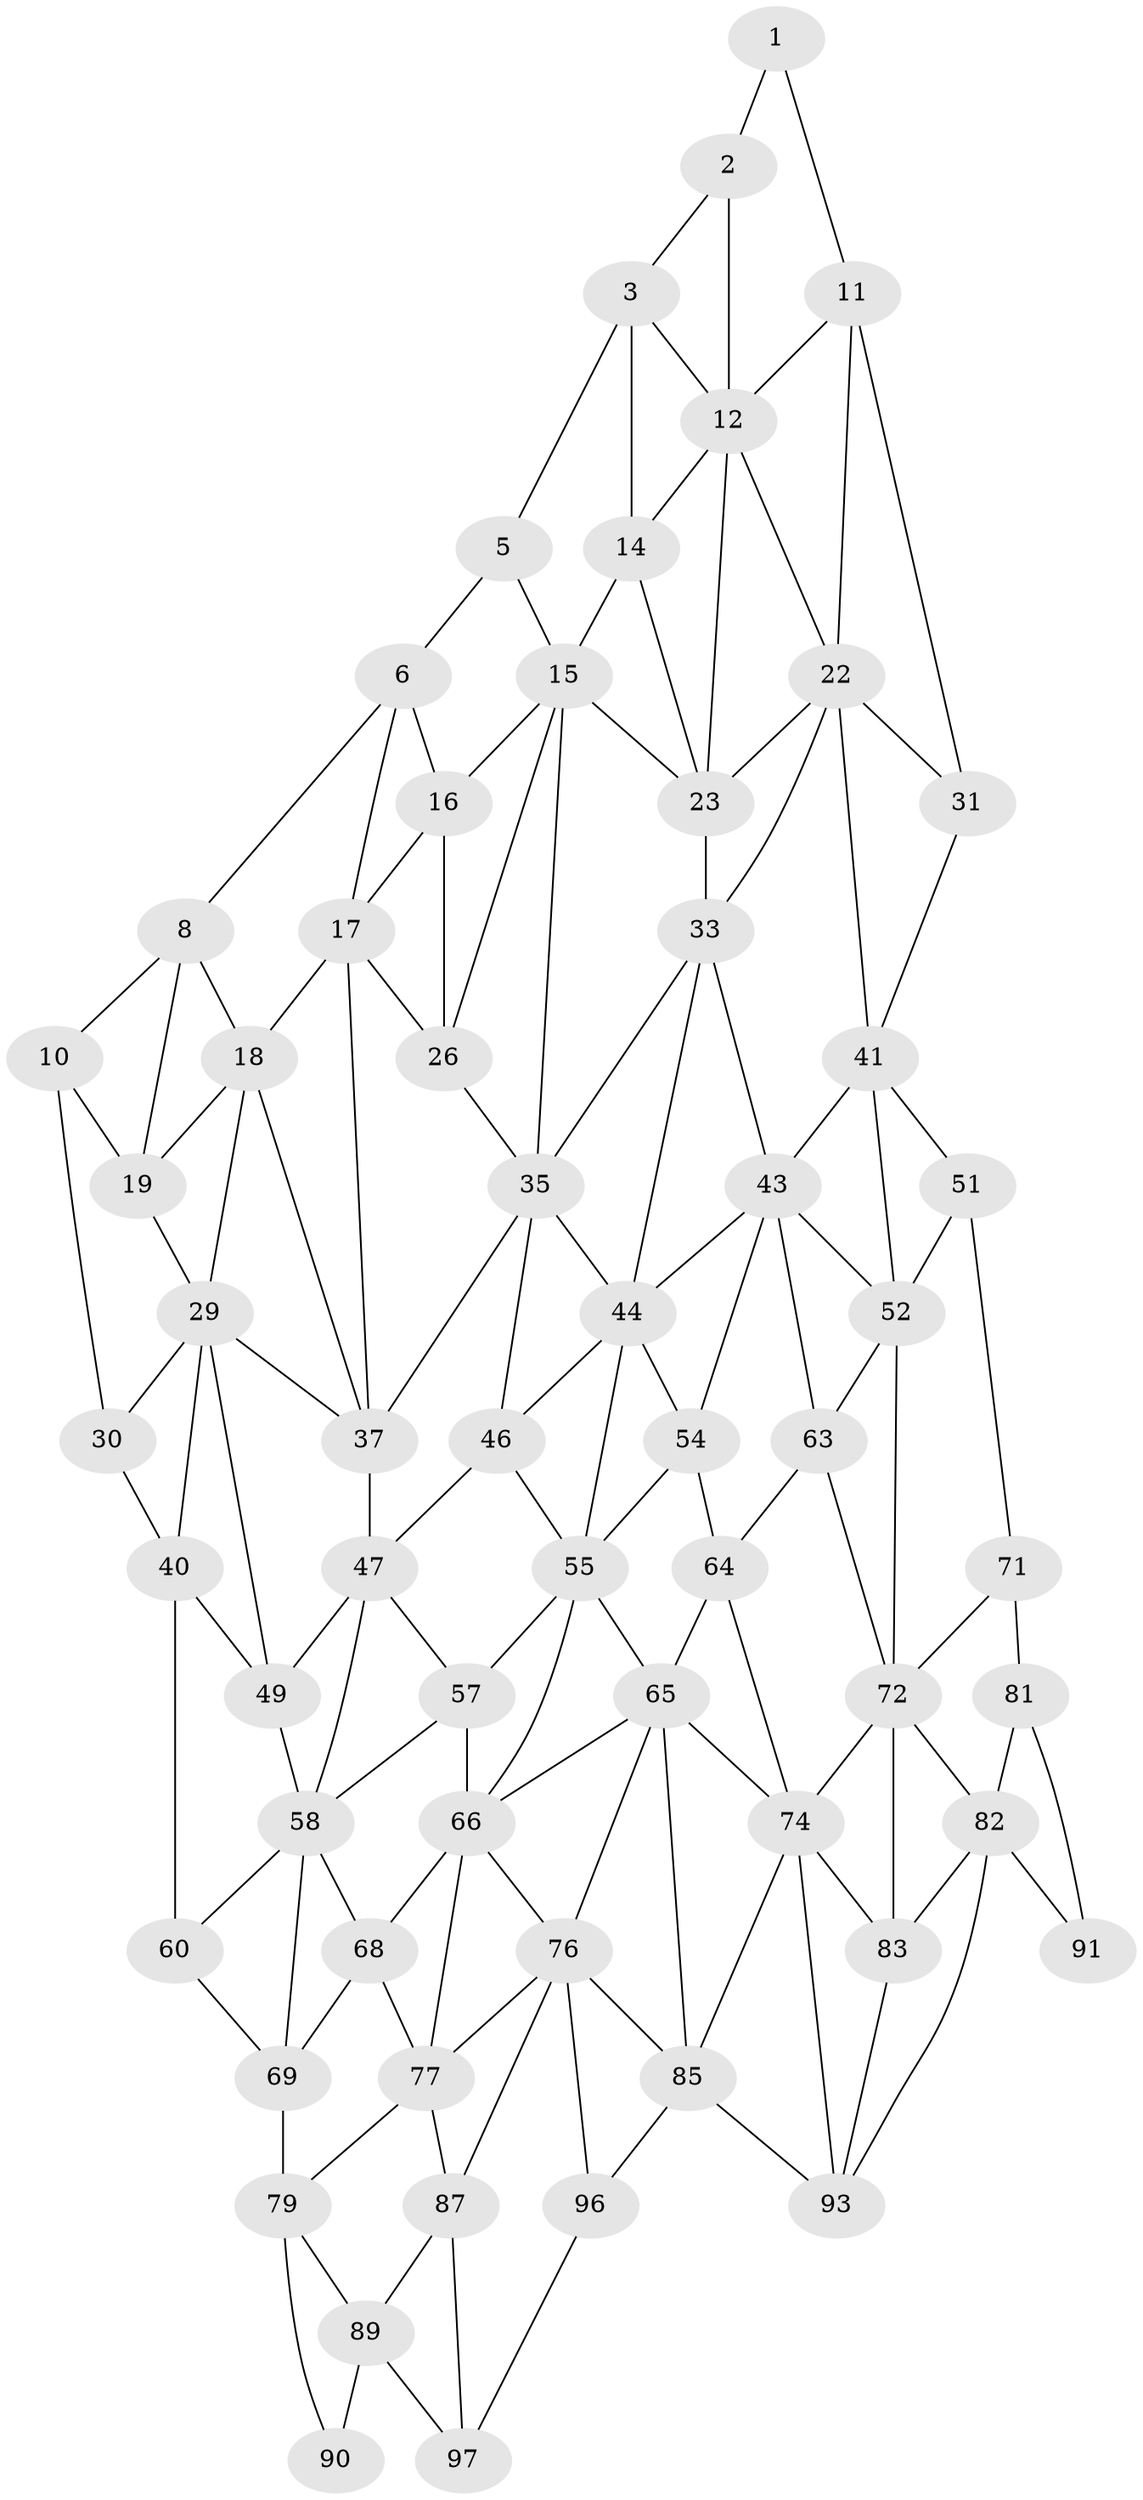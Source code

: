 // original degree distribution, {2: 0.04, 3: 0.32, 4: 0.64}
// Generated by graph-tools (version 1.1) at 2025/38/02/21/25 10:38:56]
// undirected, 61 vertices, 133 edges
graph export_dot {
graph [start="1"]
  node [color=gray90,style=filled];
  1;
  2;
  3 [super="+4"];
  5;
  6 [super="+7"];
  8 [super="+9"];
  10 [super="+20"];
  11 [super="+21"];
  12 [super="+13"];
  14;
  15 [super="+25"];
  16;
  17 [super="+27"];
  18 [super="+28"];
  19;
  22 [super="+32"];
  23 [super="+24"];
  26;
  29 [super="+39"];
  30;
  31;
  33 [super="+34"];
  35 [super="+36"];
  37 [super="+38"];
  40 [super="+50"];
  41 [super="+42"];
  43 [super="+53"];
  44 [super="+45"];
  46;
  47 [super="+48"];
  49;
  51 [super="+61"];
  52 [super="+62"];
  54;
  55 [super="+56"];
  57;
  58 [super="+59"];
  60;
  63;
  64;
  65 [super="+75"];
  66 [super="+67"];
  68;
  69 [super="+70"];
  71;
  72 [super="+73"];
  74 [super="+84"];
  76 [super="+86"];
  77 [super="+78"];
  79 [super="+80"];
  81;
  82 [super="+92"];
  83;
  85 [super="+95"];
  87 [super="+88"];
  89 [super="+99"];
  90 [super="+100"];
  91;
  93 [super="+94"];
  96;
  97 [super="+98"];
  1 -- 11;
  1 -- 2;
  2 -- 12;
  2 -- 3;
  3 -- 5;
  3 -- 14;
  3 -- 12;
  5 -- 15;
  5 -- 6;
  6 -- 16;
  6 -- 8;
  6 -- 17;
  8 -- 18;
  8 -- 10;
  8 -- 19;
  10 -- 19;
  10 -- 30;
  11 -- 12;
  11 -- 22;
  11 -- 31;
  12 -- 22;
  12 -- 14;
  12 -- 23;
  14 -- 15;
  14 -- 23;
  15 -- 16;
  15 -- 26;
  15 -- 35;
  15 -- 23;
  16 -- 26;
  16 -- 17;
  17 -- 18 [weight=2];
  17 -- 26;
  17 -- 37;
  18 -- 19;
  18 -- 29;
  18 -- 37;
  19 -- 29;
  22 -- 23;
  22 -- 33;
  22 -- 41;
  22 -- 31;
  23 -- 33 [weight=2];
  26 -- 35;
  29 -- 30;
  29 -- 40;
  29 -- 49;
  29 -- 37;
  30 -- 40;
  31 -- 41;
  33 -- 43;
  33 -- 35;
  33 -- 44;
  35 -- 44;
  35 -- 37;
  35 -- 46;
  37 -- 47 [weight=2];
  40 -- 49;
  40 -- 60;
  41 -- 51;
  41 -- 43;
  41 -- 52;
  43 -- 44;
  43 -- 52;
  43 -- 54;
  43 -- 63;
  44 -- 54;
  44 -- 46;
  44 -- 55;
  46 -- 47;
  46 -- 55;
  47 -- 57;
  47 -- 49;
  47 -- 58;
  49 -- 58;
  51 -- 52 [weight=2];
  51 -- 71;
  52 -- 72;
  52 -- 63;
  54 -- 64;
  54 -- 55;
  55 -- 65;
  55 -- 57;
  55 -- 66;
  57 -- 58;
  57 -- 66;
  58 -- 68;
  58 -- 60;
  58 -- 69;
  60 -- 69;
  63 -- 64;
  63 -- 72;
  64 -- 74;
  64 -- 65;
  65 -- 66;
  65 -- 74;
  65 -- 76;
  65 -- 85;
  66 -- 76;
  66 -- 68;
  66 -- 77;
  68 -- 69;
  68 -- 77;
  69 -- 79 [weight=2];
  71 -- 81;
  71 -- 72;
  72 -- 82;
  72 -- 74;
  72 -- 83;
  74 -- 83;
  74 -- 85;
  74 -- 93;
  76 -- 77;
  76 -- 96;
  76 -- 85;
  76 -- 87;
  77 -- 87 [weight=2];
  77 -- 79;
  79 -- 89;
  79 -- 90;
  81 -- 91;
  81 -- 82;
  82 -- 83;
  82 -- 91;
  82 -- 93;
  83 -- 93;
  85 -- 96;
  85 -- 93;
  87 -- 97 [weight=2];
  87 -- 89;
  89 -- 90 [weight=2];
  89 -- 97;
  96 -- 97;
}

